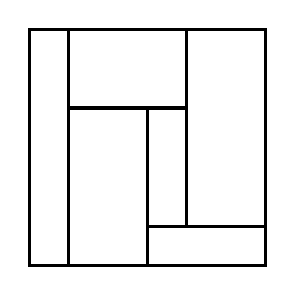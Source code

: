 \begin{tikzpicture}[very thick, scale=.5]
    \draw (0,0) rectangle (1,6);
    \draw (1,4) rectangle (4,6);
    \draw (1,0) rectangle (3,4);
    \draw (3,1) rectangle (4,4);
    \draw (4,1) rectangle (6,6);
    \draw (3,0) rectangle (6,1);
\end{tikzpicture}

